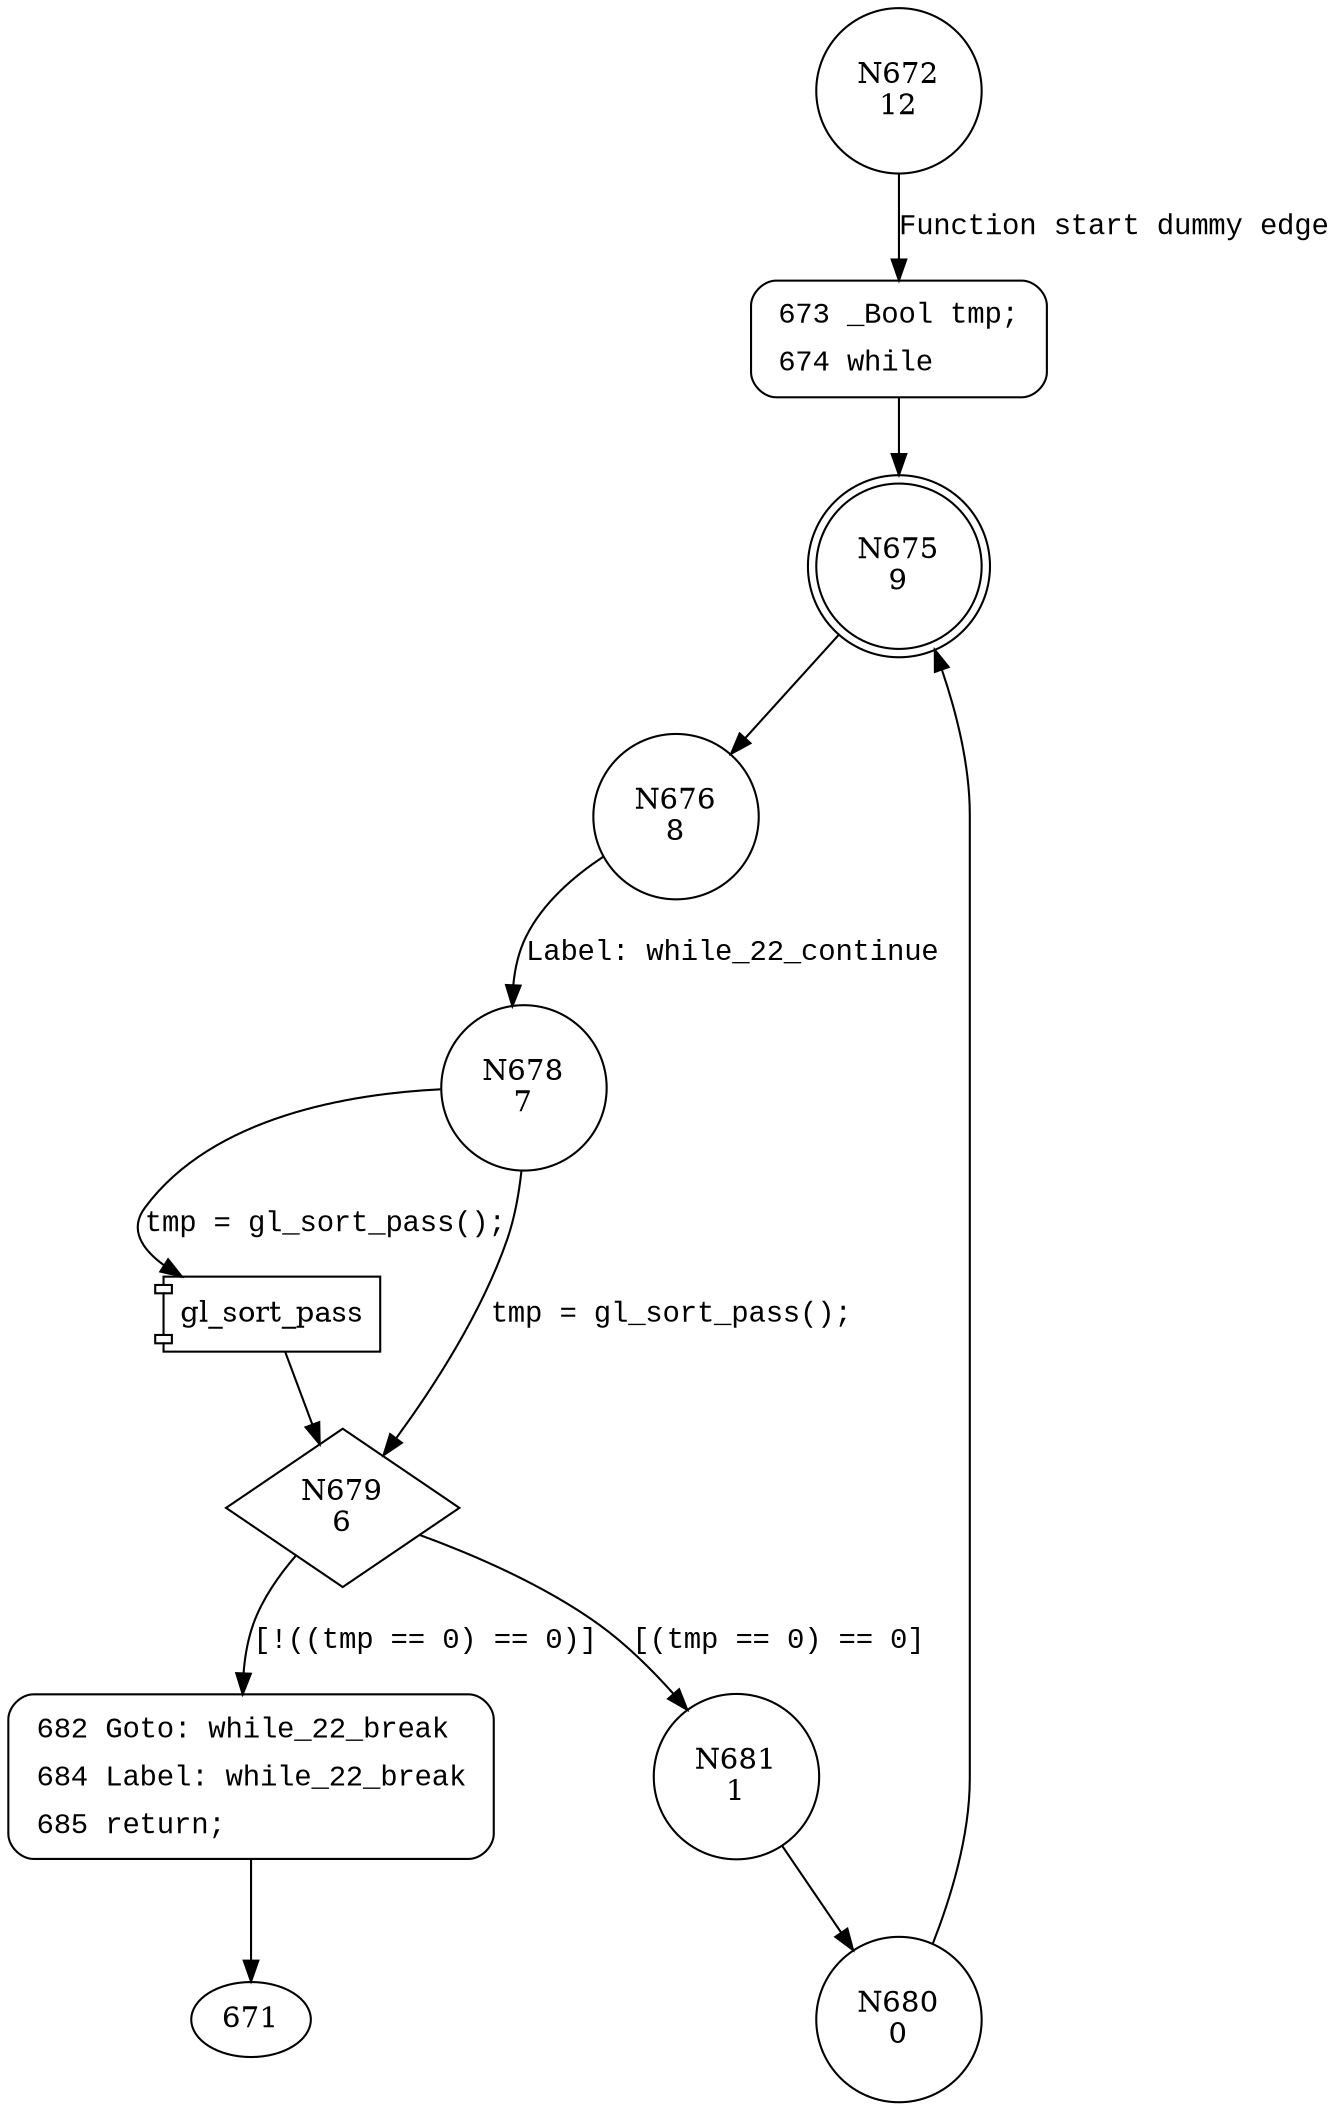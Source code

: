 digraph gl_sort {
672 [shape="circle" label="N672\n12"]
673 [shape="circle" label="N673\n11"]
675 [shape="doublecircle" label="N675\n9"]
676 [shape="circle" label="N676\n8"]
678 [shape="circle" label="N678\n7"]
679 [shape="diamond" label="N679\n6"]
681 [shape="circle" label="N681\n1"]
682 [shape="circle" label="N682\n5"]
680 [shape="circle" label="N680\n0"]
673 [style="filled,bold" penwidth="1" fillcolor="white" fontname="Courier New" shape="Mrecord" label=<<table border="0" cellborder="0" cellpadding="3" bgcolor="white"><tr><td align="right">673</td><td align="left">_Bool tmp;</td></tr><tr><td align="right">674</td><td align="left">while</td></tr></table>>]
673 -> 675[label=""]
682 [style="filled,bold" penwidth="1" fillcolor="white" fontname="Courier New" shape="Mrecord" label=<<table border="0" cellborder="0" cellpadding="3" bgcolor="white"><tr><td align="right">682</td><td align="left">Goto: while_22_break</td></tr><tr><td align="right">684</td><td align="left">Label: while_22_break</td></tr><tr><td align="right">685</td><td align="left">return;</td></tr></table>>]
682 -> 671[label=""]
672 -> 673 [label="Function start dummy edge" fontname="Courier New"]
675 -> 676 [label="" fontname="Courier New"]
100003 [shape="component" label="gl_sort_pass"]
678 -> 100003 [label="tmp = gl_sort_pass();" fontname="Courier New"]
100003 -> 679 [label="" fontname="Courier New"]
678 -> 679 [label="tmp = gl_sort_pass();" fontname="Courier New"]
679 -> 681 [label="[(tmp == 0) == 0]" fontname="Courier New"]
679 -> 682 [label="[!((tmp == 0) == 0)]" fontname="Courier New"]
681 -> 680 [label="" fontname="Courier New"]
676 -> 678 [label="Label: while_22_continue" fontname="Courier New"]
680 -> 675 [label="" fontname="Courier New"]
}